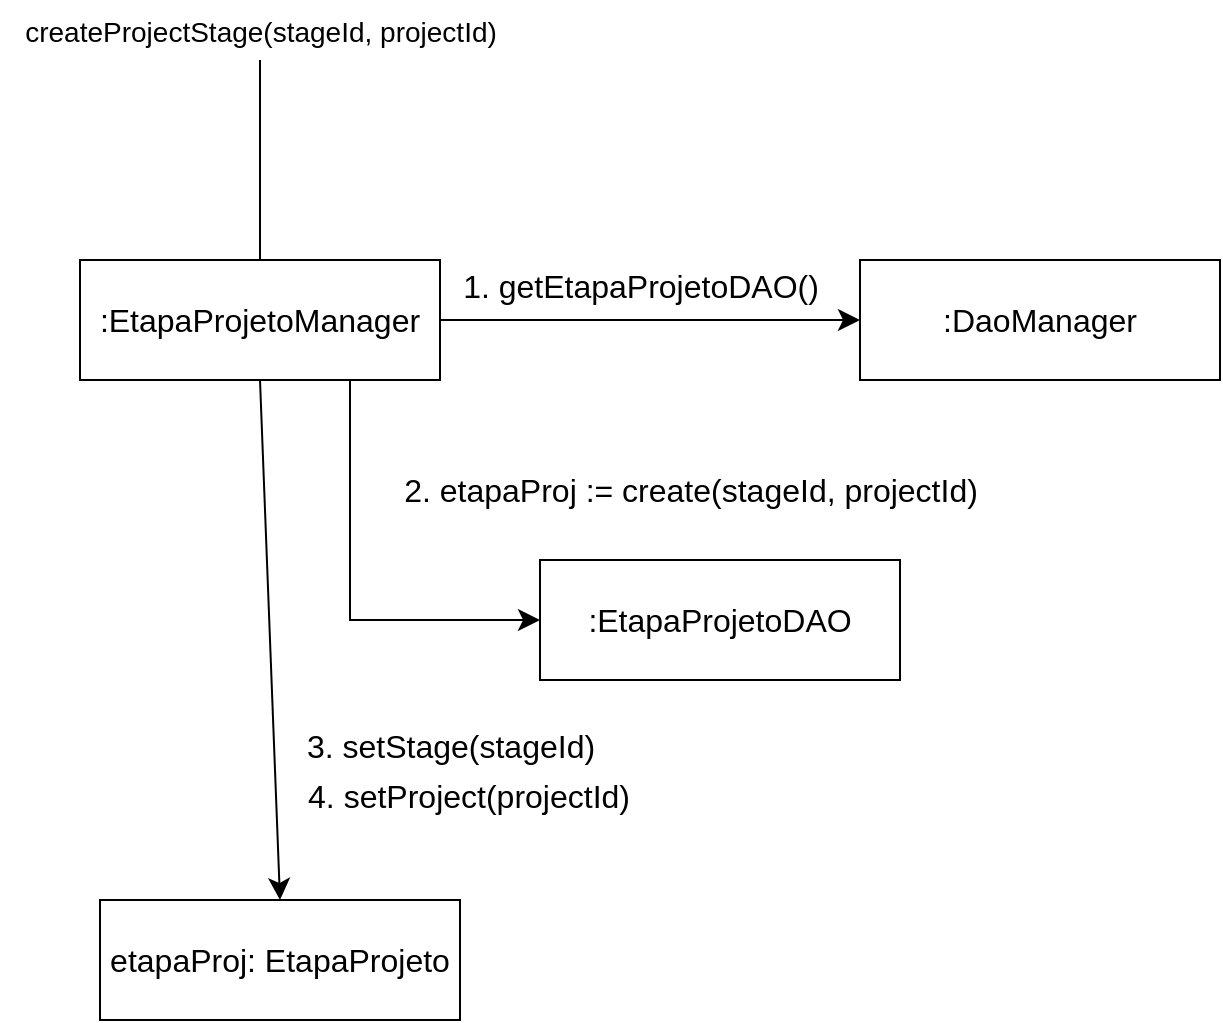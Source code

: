 <mxfile version="22.1.5" type="device">
  <diagram name="Página-1" id="cPSNi7r_4B1eX6Dvwcpm">
    <mxGraphModel dx="1399" dy="802" grid="1" gridSize="10" guides="1" tooltips="1" connect="1" arrows="1" fold="1" page="1" pageScale="1" pageWidth="850" pageHeight="1100" math="0" shadow="0">
      <root>
        <mxCell id="0" />
        <mxCell id="1" parent="0" />
        <mxCell id="kJ0N3xMDDwHSWVkwNIKp-16" style="edgeStyle=none;curved=1;rounded=0;orthogonalLoop=1;jettySize=auto;html=1;exitX=0.5;exitY=0;exitDx=0;exitDy=0;fontSize=12;startSize=8;endSize=8;endArrow=none;endFill=0;" edge="1" parent="1" source="kJ0N3xMDDwHSWVkwNIKp-15">
          <mxGeometry relative="1" as="geometry">
            <mxPoint x="150" y="80" as="targetPoint" />
          </mxGeometry>
        </mxCell>
        <mxCell id="kJ0N3xMDDwHSWVkwNIKp-18" style="edgeStyle=none;curved=1;rounded=0;orthogonalLoop=1;jettySize=auto;html=1;exitX=1;exitY=0.5;exitDx=0;exitDy=0;fontSize=12;startSize=8;endSize=8;entryX=0;entryY=0.5;entryDx=0;entryDy=0;" edge="1" parent="1" source="kJ0N3xMDDwHSWVkwNIKp-15" target="kJ0N3xMDDwHSWVkwNIKp-19">
          <mxGeometry relative="1" as="geometry">
            <mxPoint x="380" y="210" as="targetPoint" />
          </mxGeometry>
        </mxCell>
        <mxCell id="kJ0N3xMDDwHSWVkwNIKp-21" style="edgeStyle=orthogonalEdgeStyle;rounded=0;orthogonalLoop=1;jettySize=auto;html=1;exitX=0.75;exitY=1;exitDx=0;exitDy=0;fontSize=12;startSize=8;endSize=8;entryX=0;entryY=0.5;entryDx=0;entryDy=0;" edge="1" parent="1" source="kJ0N3xMDDwHSWVkwNIKp-15" target="kJ0N3xMDDwHSWVkwNIKp-22">
          <mxGeometry relative="1" as="geometry">
            <mxPoint x="280" y="360" as="targetPoint" />
            <Array as="points">
              <mxPoint x="195" y="360" />
            </Array>
          </mxGeometry>
        </mxCell>
        <mxCell id="kJ0N3xMDDwHSWVkwNIKp-24" style="edgeStyle=none;curved=1;rounded=0;orthogonalLoop=1;jettySize=auto;html=1;exitX=0.5;exitY=1;exitDx=0;exitDy=0;fontSize=12;startSize=8;endSize=8;entryX=0.5;entryY=0;entryDx=0;entryDy=0;" edge="1" parent="1" source="kJ0N3xMDDwHSWVkwNIKp-15" target="kJ0N3xMDDwHSWVkwNIKp-25">
          <mxGeometry relative="1" as="geometry">
            <mxPoint x="160" y="490" as="targetPoint" />
          </mxGeometry>
        </mxCell>
        <mxCell id="kJ0N3xMDDwHSWVkwNIKp-15" value=":EtapaProjetoManager" style="rounded=0;whiteSpace=wrap;html=1;fontSize=16;" vertex="1" parent="1">
          <mxGeometry x="60" y="180" width="180" height="60" as="geometry" />
        </mxCell>
        <mxCell id="kJ0N3xMDDwHSWVkwNIKp-17" value="&lt;font style=&quot;font-size: 14px;&quot;&gt;createProjectStage(stageId, projectId)&lt;/font&gt;" style="text;html=1;align=center;verticalAlign=middle;resizable=0;points=[];autosize=1;strokeColor=none;fillColor=none;fontSize=16;" vertex="1" parent="1">
          <mxGeometry x="20" y="50" width="260" height="30" as="geometry" />
        </mxCell>
        <mxCell id="kJ0N3xMDDwHSWVkwNIKp-19" value=":DaoManager" style="rounded=0;whiteSpace=wrap;html=1;fontSize=16;" vertex="1" parent="1">
          <mxGeometry x="450" y="180" width="180" height="60" as="geometry" />
        </mxCell>
        <mxCell id="kJ0N3xMDDwHSWVkwNIKp-20" value="1. getEtapaProjetoDAO()" style="text;html=1;align=center;verticalAlign=middle;resizable=0;points=[];autosize=1;strokeColor=none;fillColor=none;fontSize=16;" vertex="1" parent="1">
          <mxGeometry x="240" y="178" width="200" height="30" as="geometry" />
        </mxCell>
        <mxCell id="kJ0N3xMDDwHSWVkwNIKp-22" value=":EtapaProjetoDAO" style="rounded=0;whiteSpace=wrap;html=1;fontSize=16;" vertex="1" parent="1">
          <mxGeometry x="290" y="330" width="180" height="60" as="geometry" />
        </mxCell>
        <mxCell id="kJ0N3xMDDwHSWVkwNIKp-23" value="2. etapaProj := create(stageId, projectId)" style="text;html=1;align=center;verticalAlign=middle;resizable=0;points=[];autosize=1;strokeColor=none;fillColor=none;fontSize=16;" vertex="1" parent="1">
          <mxGeometry x="210" y="280" width="310" height="30" as="geometry" />
        </mxCell>
        <mxCell id="kJ0N3xMDDwHSWVkwNIKp-25" value="etapaProj: EtapaProjeto" style="rounded=0;whiteSpace=wrap;html=1;fontSize=16;" vertex="1" parent="1">
          <mxGeometry x="70" y="500" width="180" height="60" as="geometry" />
        </mxCell>
        <mxCell id="kJ0N3xMDDwHSWVkwNIKp-26" value="3. setStage(stageId)" style="text;html=1;align=center;verticalAlign=middle;resizable=0;points=[];autosize=1;strokeColor=none;fillColor=none;fontSize=16;" vertex="1" parent="1">
          <mxGeometry x="160" y="408" width="170" height="30" as="geometry" />
        </mxCell>
        <mxCell id="kJ0N3xMDDwHSWVkwNIKp-27" value="4. setProject(projectId)" style="text;html=1;align=center;verticalAlign=middle;resizable=0;points=[];autosize=1;strokeColor=none;fillColor=none;fontSize=16;" vertex="1" parent="1">
          <mxGeometry x="164" y="433" width="180" height="30" as="geometry" />
        </mxCell>
      </root>
    </mxGraphModel>
  </diagram>
</mxfile>
